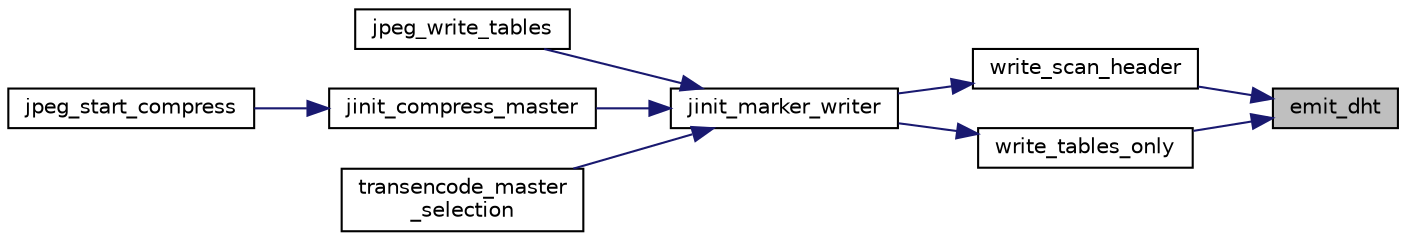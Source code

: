 digraph "emit_dht"
{
 // LATEX_PDF_SIZE
  bgcolor="transparent";
  edge [fontname="Helvetica",fontsize="10",labelfontname="Helvetica",labelfontsize="10"];
  node [fontname="Helvetica",fontsize="10",shape=record];
  rankdir="RL";
  Node76 [label="emit_dht",height=0.2,width=0.4,color="black", fillcolor="grey75", style="filled", fontcolor="black",tooltip=" "];
  Node76 -> Node77 [dir="back",color="midnightblue",fontsize="10",style="solid"];
  Node77 [label="write_scan_header",height=0.2,width=0.4,color="black",URL="$jcmarker_8c.html#ade06dd93aedf31146a4833c22b7bd57b",tooltip=" "];
  Node77 -> Node78 [dir="back",color="midnightblue",fontsize="10",style="solid"];
  Node78 [label="jinit_marker_writer",height=0.2,width=0.4,color="black",URL="$jcmarker_8c.html#aa9195332f50b4cc182fa49c24abf9e22",tooltip=" "];
  Node78 -> Node79 [dir="back",color="midnightblue",fontsize="10",style="solid"];
  Node79 [label="jpeg_write_tables",height=0.2,width=0.4,color="black",URL="$jcapimin_8c.html#ad476429912a2ceb2f1606326fbbb64f2",tooltip=" "];
  Node78 -> Node80 [dir="back",color="midnightblue",fontsize="10",style="solid"];
  Node80 [label="jinit_compress_master",height=0.2,width=0.4,color="black",URL="$jcinit_8c.html#a9b434908559c6849283fcac944250b3b",tooltip=" "];
  Node80 -> Node81 [dir="back",color="midnightblue",fontsize="10",style="solid"];
  Node81 [label="jpeg_start_compress",height=0.2,width=0.4,color="black",URL="$jcapistd_8c.html#aacff7627af44bc9457601ba15577162d",tooltip=" "];
  Node78 -> Node82 [dir="back",color="midnightblue",fontsize="10",style="solid"];
  Node82 [label="transencode_master\l_selection",height=0.2,width=0.4,color="black",URL="$jctrans_8c.html#ae87fac6bd08f4b513d2f7f5629586733",tooltip=" "];
  Node76 -> Node83 [dir="back",color="midnightblue",fontsize="10",style="solid"];
  Node83 [label="write_tables_only",height=0.2,width=0.4,color="black",URL="$jcmarker_8c.html#af5564bc6ecf1f982f588f18637c73906",tooltip=" "];
  Node83 -> Node78 [dir="back",color="midnightblue",fontsize="10",style="solid"];
}
